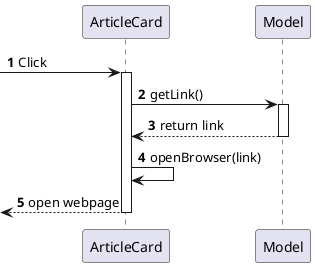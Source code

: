 @startuml
'https://plantuml.com/sequence-diagram

autonumber

{User} -> ArticleCard : Click
Activate ArticleCard

ArticleCard -> Model : getLink()
Activate Model
Model --> ArticleCard : return link
deactivate Model

ArticleCard -> ArticleCard : openBrowser(link)
[<-- ArticleCard : open webpage
deactivate ArticleCard
@enduml
